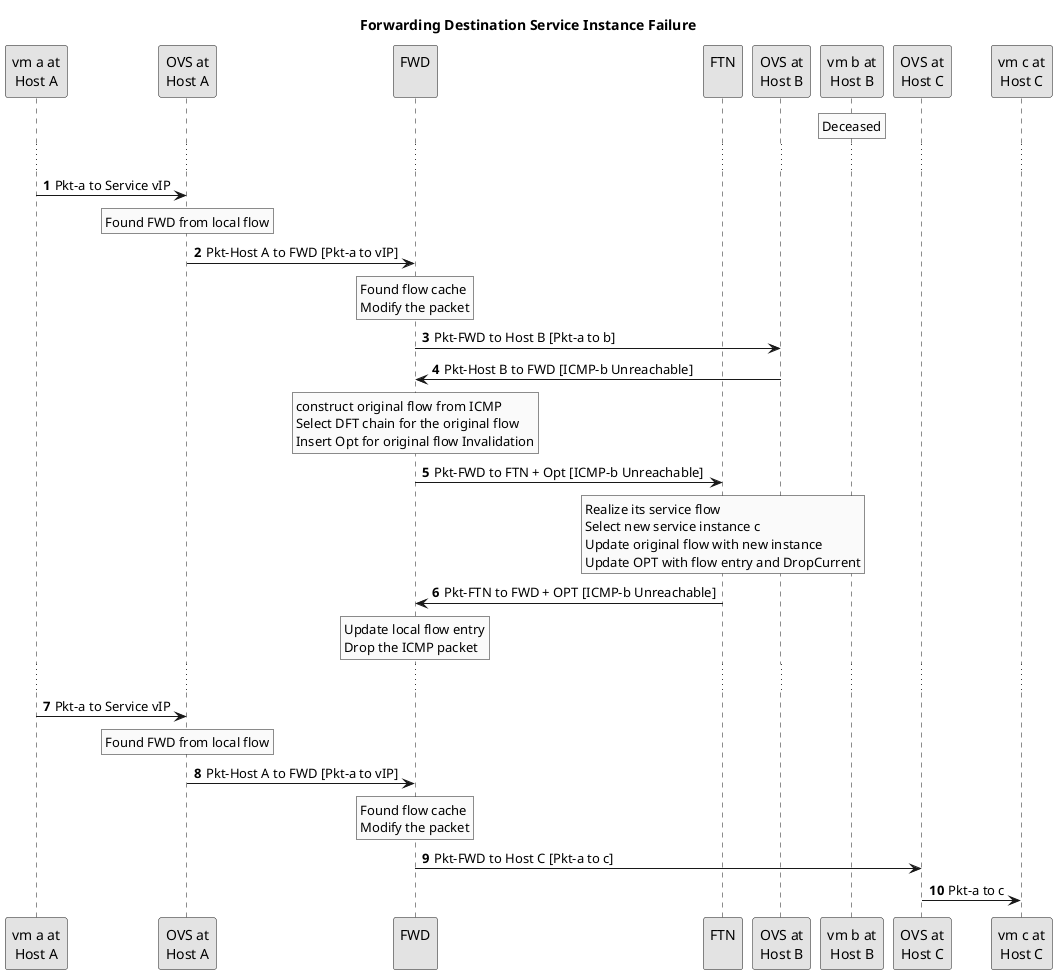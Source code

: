 @startuml

' SPDX-License-Identifier: MIT
' Copyright (c) 2020 The Authors.

' Authors: Bin Liang

' Permission is hereby granted, free of charge, to any person obtaining a copy
' of this software and associated documentation files (the "Software"), to deal
' in the Software without restriction, including without limitation the rights
' to use, copy, modify, merge, publish, distribute, sublicense, and/or sell
' copies of the Software, and to permit persons to whom the Software is
' furnished to do so, subject to the following conditions:The above copyright
' notice and this permission notice shall be included in all copies or
' substantial portions of the Software.THE SOFTWARE IS PROVIDED "AS IS",
' WITHOUT WARRANTY OF ANY KIND, EXPRESS OR IMPLIED, INCLUDING BUT NOT LIMITED
' TO THE WARRANTIES OF MERCHANTABILITY, FITNESS FOR A PARTICULAR PURPOSE AND
' NONINFRINGEMENT. IN NO EVENT SHALL THE AUTHORS OR COPYRIGHT HOLDERS BE LIABLE
' FOR ANY CLAIM, DAMAGES OR OTHER LIABILITY, WHETHER IN AN ACTION OF CONTRACT,
' TORT OR OTHERWISE, ARISING FROM, OUT OF OR IN CONNECTION WITH THE SOFTWARE OR
' THE USE OR OTHER DEALINGS IN THE SOFTWARE.

title Forwarding Destination Service Instance Failure
skinparam monochrome true
autonumber

participant "vm a at\nHost A" as a
participant "OVS at\nHost A" as oa
participant "FWD\n" as FWD
participant "FTN\n" as FTN
participant "OVS at\nHost B" as ob
participant "vm b at\nHost B" as b
participant "OVS at\nHost C" as oc
participant "vm c at\nHost C" as c

rnote over b
    Deceased
endrnote
...

a -> oa: Pkt-a to Service vIP
rnote over oa
    Found FWD from local flow
endrnote
oa -> FWD: Pkt-Host A to FWD [Pkt-a to vIP]
rnote over FWD
    Found flow cache
    Modify the packet
endrnote
FWD -> ob: Pkt-FWD to Host B [Pkt-a to b]
ob -> FWD: Pkt-Host B to FWD [ICMP-b Unreachable]
rnote over FWD
    construct original flow from ICMP
    Select DFT chain for the original flow
    Insert Opt for original flow Invalidation
endrnote
FWD -> FTN: Pkt-FWD to FTN + Opt [ICMP-b Unreachable]
rnote over FTN
    Realize its service flow
    Select new service instance c
    Update original flow with new instance
    Update OPT with flow entry and DropCurrent
endrnote
FTN -> FWD: Pkt-FTN to FWD + OPT [ICMP-b Unreachable]
rnote over FWD
    Update local flow entry
    Drop the ICMP packet
endrnote

...

a -> oa: Pkt-a to Service vIP
rnote over oa
    Found FWD from local flow
endrnote
oa -> FWD: Pkt-Host A to FWD [Pkt-a to vIP]
rnote over FWD
    Found flow cache
    Modify the packet
endrnote
FWD -> oc: Pkt-FWD to Host C [Pkt-a to c]
oc -> c: Pkt-a to c

@enduml